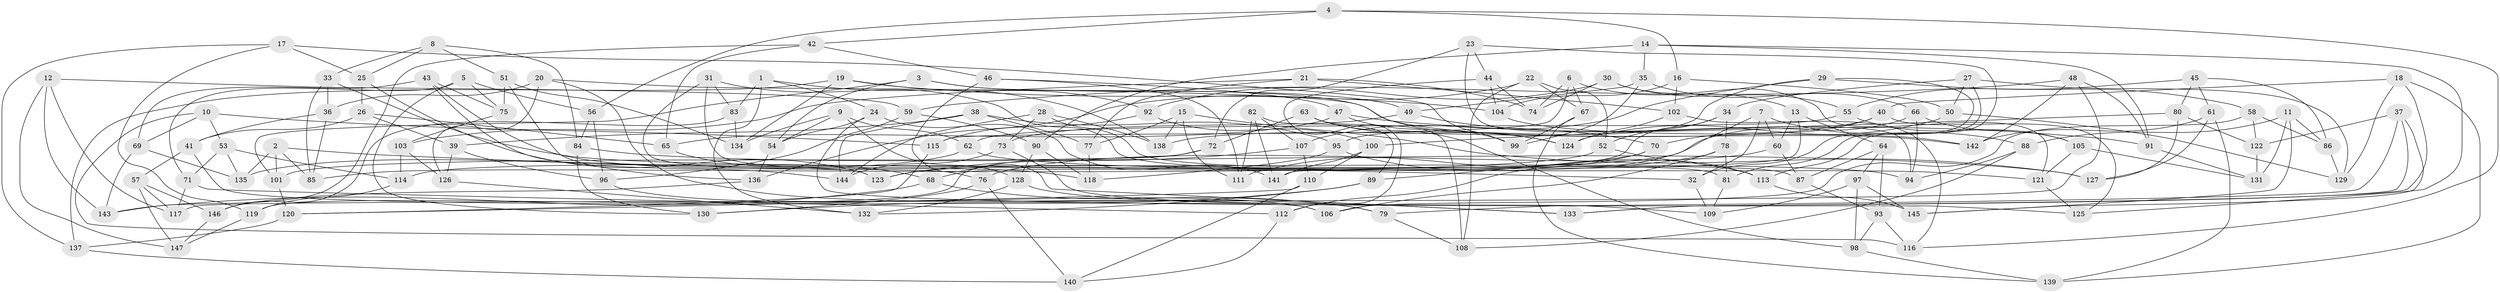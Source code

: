 // Generated by graph-tools (version 1.1) at 2025/26/03/09/25 03:26:54]
// undirected, 147 vertices, 294 edges
graph export_dot {
graph [start="1"]
  node [color=gray90,style=filled];
  1;
  2;
  3;
  4;
  5;
  6;
  7;
  8;
  9;
  10;
  11;
  12;
  13;
  14;
  15;
  16;
  17;
  18;
  19;
  20;
  21;
  22;
  23;
  24;
  25;
  26;
  27;
  28;
  29;
  30;
  31;
  32;
  33;
  34;
  35;
  36;
  37;
  38;
  39;
  40;
  41;
  42;
  43;
  44;
  45;
  46;
  47;
  48;
  49;
  50;
  51;
  52;
  53;
  54;
  55;
  56;
  57;
  58;
  59;
  60;
  61;
  62;
  63;
  64;
  65;
  66;
  67;
  68;
  69;
  70;
  71;
  72;
  73;
  74;
  75;
  76;
  77;
  78;
  79;
  80;
  81;
  82;
  83;
  84;
  85;
  86;
  87;
  88;
  89;
  90;
  91;
  92;
  93;
  94;
  95;
  96;
  97;
  98;
  99;
  100;
  101;
  102;
  103;
  104;
  105;
  106;
  107;
  108;
  109;
  110;
  111;
  112;
  113;
  114;
  115;
  116;
  117;
  118;
  119;
  120;
  121;
  122;
  123;
  124;
  125;
  126;
  127;
  128;
  129;
  130;
  131;
  132;
  133;
  134;
  135;
  136;
  137;
  138;
  139;
  140;
  141;
  142;
  143;
  144;
  145;
  146;
  147;
  1 -- 132;
  1 -- 138;
  1 -- 24;
  1 -- 83;
  2 -- 32;
  2 -- 85;
  2 -- 101;
  2 -- 135;
  3 -- 49;
  3 -- 101;
  3 -- 54;
  3 -- 124;
  4 -- 56;
  4 -- 42;
  4 -- 16;
  4 -- 116;
  5 -- 75;
  5 -- 71;
  5 -- 56;
  5 -- 130;
  6 -- 67;
  6 -- 115;
  6 -- 13;
  6 -- 74;
  7 -- 88;
  7 -- 112;
  7 -- 32;
  7 -- 60;
  8 -- 33;
  8 -- 84;
  8 -- 51;
  8 -- 25;
  9 -- 134;
  9 -- 54;
  9 -- 128;
  9 -- 62;
  10 -- 53;
  10 -- 69;
  10 -- 116;
  10 -- 115;
  11 -- 145;
  11 -- 131;
  11 -- 88;
  11 -- 86;
  12 -- 59;
  12 -- 143;
  12 -- 117;
  12 -- 147;
  13 -- 64;
  13 -- 60;
  13 -- 141;
  14 -- 125;
  14 -- 91;
  14 -- 90;
  14 -- 35;
  15 -- 127;
  15 -- 77;
  15 -- 138;
  15 -- 111;
  16 -- 104;
  16 -- 102;
  16 -- 50;
  17 -- 119;
  17 -- 137;
  17 -- 99;
  17 -- 25;
  18 -- 139;
  18 -- 40;
  18 -- 133;
  18 -- 129;
  19 -- 92;
  19 -- 104;
  19 -- 134;
  19 -- 137;
  20 -- 36;
  20 -- 142;
  20 -- 79;
  20 -- 126;
  21 -- 102;
  21 -- 74;
  21 -- 103;
  21 -- 77;
  22 -- 136;
  22 -- 108;
  22 -- 67;
  22 -- 52;
  23 -- 94;
  23 -- 72;
  23 -- 113;
  23 -- 44;
  24 -- 141;
  24 -- 54;
  24 -- 125;
  25 -- 26;
  25 -- 123;
  26 -- 39;
  26 -- 41;
  26 -- 65;
  27 -- 34;
  27 -- 129;
  27 -- 81;
  27 -- 50;
  28 -- 138;
  28 -- 87;
  28 -- 73;
  28 -- 144;
  29 -- 107;
  29 -- 32;
  29 -- 95;
  29 -- 58;
  30 -- 121;
  30 -- 92;
  30 -- 55;
  30 -- 74;
  31 -- 123;
  31 -- 83;
  31 -- 81;
  31 -- 76;
  32 -- 109;
  33 -- 94;
  33 -- 36;
  33 -- 85;
  34 -- 52;
  34 -- 78;
  34 -- 68;
  35 -- 66;
  35 -- 99;
  35 -- 49;
  36 -- 85;
  36 -- 41;
  37 -- 133;
  37 -- 122;
  37 -- 79;
  37 -- 145;
  38 -- 77;
  38 -- 95;
  38 -- 39;
  38 -- 144;
  39 -- 126;
  39 -- 96;
  40 -- 138;
  40 -- 125;
  40 -- 70;
  41 -- 57;
  41 -- 106;
  42 -- 65;
  42 -- 143;
  42 -- 46;
  43 -- 118;
  43 -- 75;
  43 -- 144;
  43 -- 69;
  44 -- 74;
  44 -- 112;
  44 -- 104;
  45 -- 55;
  45 -- 80;
  45 -- 86;
  45 -- 61;
  46 -- 133;
  46 -- 47;
  46 -- 111;
  47 -- 91;
  47 -- 65;
  47 -- 99;
  48 -- 117;
  48 -- 59;
  48 -- 91;
  48 -- 142;
  49 -- 70;
  49 -- 73;
  50 -- 124;
  50 -- 129;
  51 -- 134;
  51 -- 75;
  51 -- 136;
  52 -- 113;
  52 -- 85;
  53 -- 135;
  53 -- 71;
  53 -- 114;
  54 -- 136;
  55 -- 62;
  55 -- 105;
  56 -- 84;
  56 -- 96;
  57 -- 117;
  57 -- 146;
  57 -- 147;
  58 -- 122;
  58 -- 106;
  58 -- 86;
  59 -- 96;
  59 -- 90;
  60 -- 76;
  60 -- 87;
  61 -- 127;
  61 -- 139;
  61 -- 142;
  62 -- 121;
  62 -- 135;
  63 -- 98;
  63 -- 108;
  63 -- 72;
  63 -- 124;
  64 -- 87;
  64 -- 97;
  64 -- 93;
  65 -- 68;
  66 -- 114;
  66 -- 105;
  66 -- 94;
  67 -- 99;
  67 -- 139;
  68 -- 143;
  68 -- 79;
  69 -- 135;
  69 -- 143;
  70 -- 89;
  70 -- 111;
  71 -- 117;
  71 -- 112;
  72 -- 101;
  72 -- 119;
  73 -- 144;
  73 -- 109;
  75 -- 103;
  76 -- 130;
  76 -- 140;
  77 -- 118;
  78 -- 81;
  78 -- 123;
  78 -- 106;
  79 -- 108;
  80 -- 127;
  80 -- 122;
  80 -- 100;
  81 -- 109;
  82 -- 111;
  82 -- 141;
  82 -- 107;
  82 -- 89;
  83 -- 146;
  83 -- 134;
  84 -- 130;
  84 -- 127;
  86 -- 129;
  87 -- 93;
  88 -- 108;
  88 -- 94;
  89 -- 132;
  89 -- 130;
  90 -- 118;
  90 -- 128;
  91 -- 131;
  92 -- 115;
  92 -- 100;
  93 -- 98;
  93 -- 116;
  95 -- 113;
  95 -- 118;
  96 -- 106;
  97 -- 98;
  97 -- 145;
  97 -- 109;
  98 -- 139;
  100 -- 110;
  100 -- 141;
  101 -- 120;
  102 -- 124;
  102 -- 116;
  103 -- 114;
  103 -- 126;
  104 -- 142;
  105 -- 131;
  105 -- 121;
  107 -- 123;
  107 -- 110;
  110 -- 120;
  110 -- 140;
  112 -- 140;
  113 -- 145;
  114 -- 119;
  115 -- 120;
  119 -- 147;
  120 -- 137;
  121 -- 125;
  122 -- 131;
  126 -- 132;
  128 -- 132;
  128 -- 133;
  136 -- 146;
  137 -- 140;
  146 -- 147;
}
